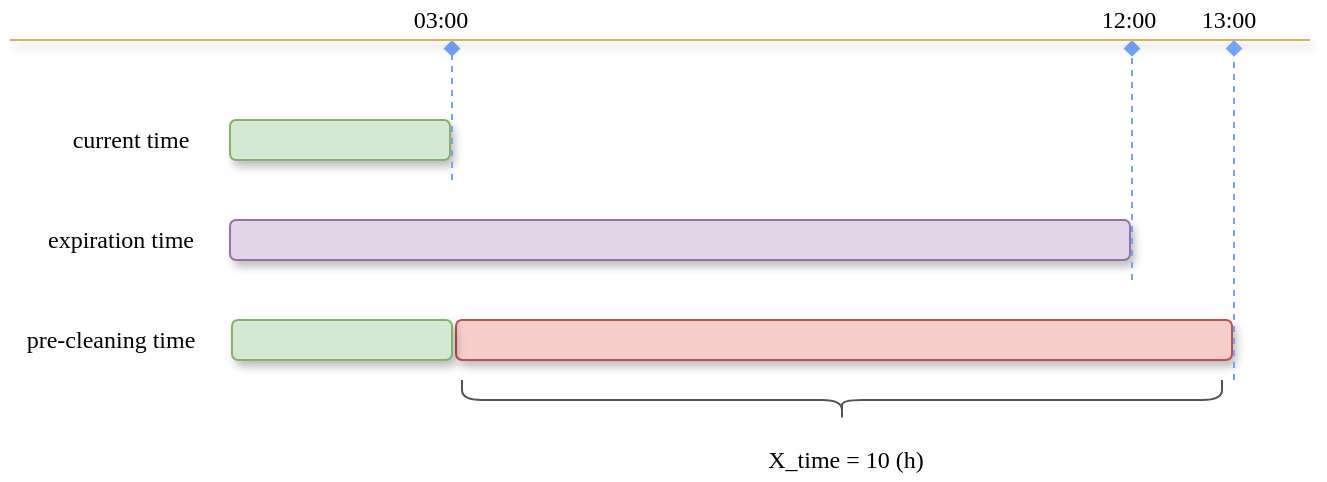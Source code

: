 <mxfile version="12.9.3" type="device"><diagram id="P3R7fMKhnlEf_UY0P-zm" name="第 1 页"><mxGraphModel dx="853" dy="527" grid="1" gridSize="10" guides="1" tooltips="1" connect="1" arrows="1" fold="1" page="1" pageScale="1" pageWidth="827" pageHeight="1169" math="0" shadow="0"><root><mxCell id="0"/><mxCell id="1" parent="0"/><mxCell id="-Bgt49tyF-bMUeMQtAcU-5" value="" style="rounded=1;whiteSpace=wrap;html=1;fillColor=#e1d5e7;strokeColor=#9673a6;gradientDirection=east;fontFamily=Comic Sans MS;labelBorderColor=none;labelBackgroundColor=none;glass=0;comic=0;shadow=1;" vertex="1" parent="1"><mxGeometry x="180" y="250" width="450" height="20" as="geometry"/></mxCell><mxCell id="-Bgt49tyF-bMUeMQtAcU-17" value="" style="rounded=1;whiteSpace=wrap;html=1;fillColor=#f8cecc;strokeColor=#b85450;fontFamily=Comic Sans MS;labelBorderColor=none;labelBackgroundColor=none;glass=0;comic=0;shadow=1;" vertex="1" parent="1"><mxGeometry x="293" y="300" width="388" height="20" as="geometry"/></mxCell><mxCell id="-Bgt49tyF-bMUeMQtAcU-16" value="" style="rounded=1;whiteSpace=wrap;html=1;fillColor=#d5e8d4;strokeColor=#82b366;fontFamily=Comic Sans MS;labelBorderColor=none;labelBackgroundColor=none;glass=0;comic=0;shadow=1;" vertex="1" parent="1"><mxGeometry x="181" y="300" width="110" height="20" as="geometry"/></mxCell><mxCell id="-Bgt49tyF-bMUeMQtAcU-3" value="" style="rounded=1;whiteSpace=wrap;html=1;fillColor=#d5e8d4;strokeColor=#82b366;fontFamily=Comic Sans MS;labelBorderColor=none;labelBackgroundColor=none;glass=0;comic=0;shadow=1;" vertex="1" parent="1"><mxGeometry x="180" y="200" width="110" height="20" as="geometry"/></mxCell><mxCell id="-Bgt49tyF-bMUeMQtAcU-7" value="12:00" style="text;html=1;align=center;verticalAlign=middle;resizable=0;points=[];autosize=1;fontFamily=Comic Sans MS;labelBorderColor=none;labelBackgroundColor=none;" vertex="1" parent="1"><mxGeometry x="604" y="140" width="50" height="20" as="geometry"/></mxCell><mxCell id="-Bgt49tyF-bMUeMQtAcU-9" value="" style="endArrow=diamond;html=1;dashed=1;endFill=1;strokeColor=#73A2FF;fontFamily=Comic Sans MS;labelBorderColor=none;labelBackgroundColor=none;" edge="1" parent="1"><mxGeometry width="50" height="50" relative="1" as="geometry"><mxPoint x="291" y="230" as="sourcePoint"/><mxPoint x="291" y="160" as="targetPoint"/></mxGeometry></mxCell><mxCell id="-Bgt49tyF-bMUeMQtAcU-10" value="" style="endArrow=diamond;html=1;dashed=1;endFill=1;strokeColor=#73A2FF;fontFamily=Comic Sans MS;labelBorderColor=none;labelBackgroundColor=none;" edge="1" parent="1"><mxGeometry width="50" height="50" relative="1" as="geometry"><mxPoint x="631" y="280" as="sourcePoint"/><mxPoint x="631" y="160" as="targetPoint"/></mxGeometry></mxCell><mxCell id="-Bgt49tyF-bMUeMQtAcU-11" value="03:00" style="text;html=1;align=center;verticalAlign=middle;resizable=0;points=[];autosize=1;fontFamily=Comic Sans MS;labelBorderColor=none;labelBackgroundColor=none;" vertex="1" parent="1"><mxGeometry x="260" y="140" width="50" height="20" as="geometry"/></mxCell><mxCell id="-Bgt49tyF-bMUeMQtAcU-12" value="expiration time" style="text;html=1;align=center;verticalAlign=middle;resizable=0;points=[];autosize=1;fontFamily=Comic Sans MS;labelBorderColor=none;labelBackgroundColor=none;" vertex="1" parent="1"><mxGeometry x="75" y="250" width="100" height="20" as="geometry"/></mxCell><mxCell id="-Bgt49tyF-bMUeMQtAcU-13" value="current time" style="text;html=1;align=center;verticalAlign=middle;resizable=0;points=[];autosize=1;fontFamily=Comic Sans MS;labelBorderColor=none;labelBackgroundColor=none;" vertex="1" parent="1"><mxGeometry x="85" y="200" width="90" height="20" as="geometry"/></mxCell><mxCell id="-Bgt49tyF-bMUeMQtAcU-15" value="" style="endArrow=none;html=1;strokeWidth=1;fillColor=#fff2cc;strokeColor=#d6b656;fontFamily=Comic Sans MS;labelBorderColor=none;labelBackgroundColor=none;shadow=1;" edge="1" parent="1"><mxGeometry width="50" height="50" relative="1" as="geometry"><mxPoint x="70" y="160" as="sourcePoint"/><mxPoint x="720" y="160" as="targetPoint"/></mxGeometry></mxCell><mxCell id="-Bgt49tyF-bMUeMQtAcU-19" value="pre-cleaning time" style="text;html=1;align=center;verticalAlign=middle;resizable=0;points=[];autosize=1;fontFamily=Comic Sans MS;labelBorderColor=none;labelBackgroundColor=none;" vertex="1" parent="1"><mxGeometry x="65" y="300" width="110" height="20" as="geometry"/></mxCell><mxCell id="-Bgt49tyF-bMUeMQtAcU-22" value="" style="endArrow=diamond;html=1;dashed=1;endFill=1;strokeColor=#73A2FF;fontFamily=Comic Sans MS;labelBorderColor=none;labelBackgroundColor=none;" edge="1" parent="1"><mxGeometry width="50" height="50" relative="1" as="geometry"><mxPoint x="682" y="330" as="sourcePoint"/><mxPoint x="682" y="160" as="targetPoint"/></mxGeometry></mxCell><mxCell id="-Bgt49tyF-bMUeMQtAcU-23" value="13:00" style="text;html=1;align=center;verticalAlign=middle;resizable=0;points=[];autosize=1;fontFamily=Comic Sans MS;labelBorderColor=none;labelBackgroundColor=none;" vertex="1" parent="1"><mxGeometry x="654" y="140" width="50" height="20" as="geometry"/></mxCell><mxCell id="-Bgt49tyF-bMUeMQtAcU-24" value="" style="shape=curlyBracket;whiteSpace=wrap;html=1;rounded=1;strokeColor=#515559;fillColor=none;gradientColor=#ffffff;rotation=-90;fontFamily=Comic Sans MS;labelBorderColor=none;labelBackgroundColor=none;shadow=0;" vertex="1" parent="1"><mxGeometry x="476" y="150" width="20" height="380" as="geometry"/></mxCell><mxCell id="-Bgt49tyF-bMUeMQtAcU-26" value="&amp;nbsp;X_time = 10 (h)" style="text;html=1;align=center;verticalAlign=middle;resizable=0;points=[];autosize=1;fontFamily=Comic Sans MS;labelBorderColor=none;labelBackgroundColor=none;rounded=0;shadow=0;glass=0;comic=0;" vertex="1" parent="1"><mxGeometry x="431" y="360" width="110" height="20" as="geometry"/></mxCell></root></mxGraphModel></diagram></mxfile>